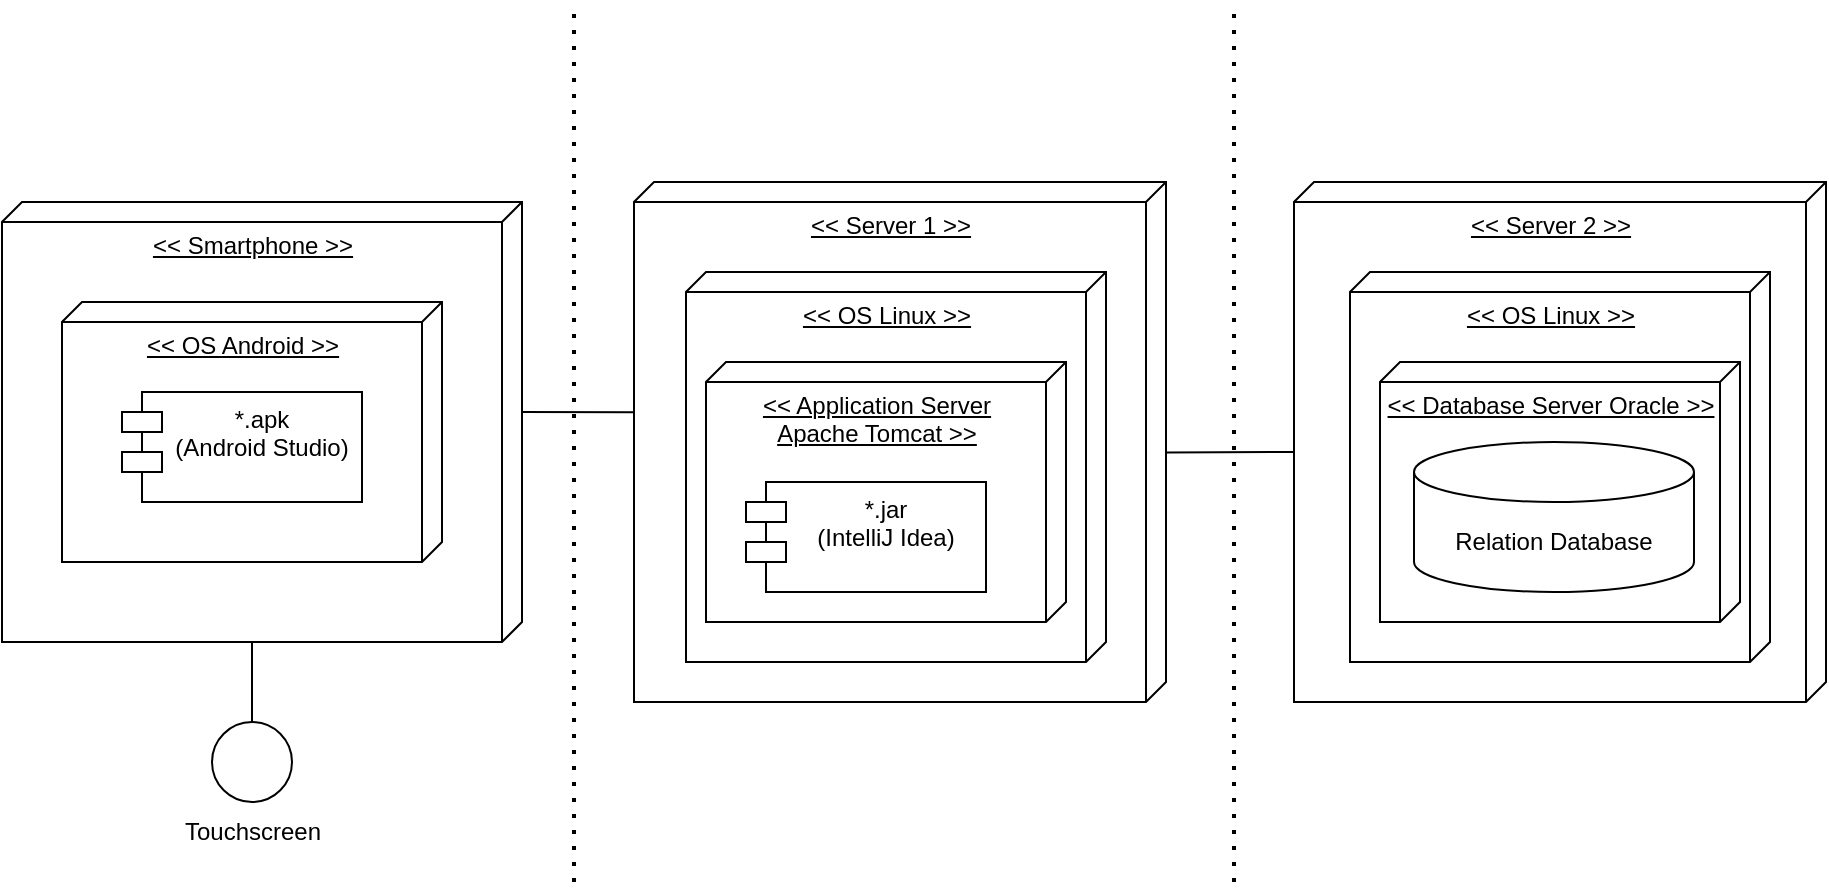 <mxfile version="20.4.0" type="github">
  <diagram id="Md0Owi_MNy8eLnDqGMcD" name="Страница 1">
    <mxGraphModel dx="1247" dy="711" grid="1" gridSize="10" guides="1" tooltips="1" connect="1" arrows="1" fold="1" page="1" pageScale="1" pageWidth="827" pageHeight="1169" math="0" shadow="0">
      <root>
        <mxCell id="0" />
        <mxCell id="1" parent="0" />
        <mxCell id="txCtJSXHk-9zI3M3y2x9-1" value="&amp;lt;&amp;lt; Smartphone &amp;gt;&amp;gt;" style="verticalAlign=top;align=center;spacingTop=8;spacingLeft=2;spacingRight=12;shape=cube;size=10;direction=south;fontStyle=4;html=1;" parent="1" vertex="1">
          <mxGeometry x="24" y="200" width="260" height="220" as="geometry" />
        </mxCell>
        <mxCell id="txCtJSXHk-9zI3M3y2x9-2" value="&amp;lt;&amp;lt; OS Android &amp;gt;&amp;gt;" style="verticalAlign=top;align=center;spacingTop=8;spacingLeft=2;spacingRight=12;shape=cube;size=10;direction=south;fontStyle=4;html=1;" parent="1" vertex="1">
          <mxGeometry x="54" y="250" width="190" height="130" as="geometry" />
        </mxCell>
        <mxCell id="txCtJSXHk-9zI3M3y2x9-3" value="*.apk&#xa;(Android Studio)" style="shape=module;align=left;spacingLeft=20;align=center;verticalAlign=top;" parent="1" vertex="1">
          <mxGeometry x="84" y="295" width="120" height="55" as="geometry" />
        </mxCell>
        <mxCell id="txCtJSXHk-9zI3M3y2x9-6" value="" style="endArrow=none;html=1;rounded=0;entryX=0;entryY=0;entryDx=220;entryDy=135;entryPerimeter=0;" parent="1" target="txCtJSXHk-9zI3M3y2x9-1" edge="1">
          <mxGeometry width="50" height="50" relative="1" as="geometry">
            <mxPoint x="149" y="460" as="sourcePoint" />
            <mxPoint x="154" y="480" as="targetPoint" />
          </mxGeometry>
        </mxCell>
        <mxCell id="txCtJSXHk-9zI3M3y2x9-7" value="" style="ellipse;whiteSpace=wrap;html=1;" parent="1" vertex="1">
          <mxGeometry x="129" y="460" width="40" height="40" as="geometry" />
        </mxCell>
        <mxCell id="txCtJSXHk-9zI3M3y2x9-8" value="Touchscreen" style="text;html=1;align=center;verticalAlign=middle;resizable=0;points=[];autosize=1;strokeColor=none;fillColor=none;" parent="1" vertex="1">
          <mxGeometry x="104" y="500" width="90" height="30" as="geometry" />
        </mxCell>
        <mxCell id="txCtJSXHk-9zI3M3y2x9-9" value="" style="endArrow=none;html=1;rounded=0;exitX=0;exitY=0;exitDx=105;exitDy=0;exitPerimeter=0;entryX=0.443;entryY=0.997;entryDx=0;entryDy=0;entryPerimeter=0;" parent="1" source="txCtJSXHk-9zI3M3y2x9-1" target="txCtJSXHk-9zI3M3y2x9-10" edge="1">
          <mxGeometry width="50" height="50" relative="1" as="geometry">
            <mxPoint x="454" y="280" as="sourcePoint" />
            <mxPoint x="334" y="305" as="targetPoint" />
          </mxGeometry>
        </mxCell>
        <mxCell id="txCtJSXHk-9zI3M3y2x9-10" value="&amp;lt;&amp;lt; Server 1 &amp;gt;&amp;gt;" style="verticalAlign=top;align=center;spacingTop=8;spacingLeft=2;spacingRight=12;shape=cube;size=10;direction=south;fontStyle=4;html=1;" parent="1" vertex="1">
          <mxGeometry x="340" y="190" width="266" height="260" as="geometry" />
        </mxCell>
        <mxCell id="txCtJSXHk-9zI3M3y2x9-11" value="&amp;lt;&amp;lt; OS Linux &amp;gt;&amp;gt;" style="verticalAlign=top;align=center;spacingTop=8;spacingLeft=2;spacingRight=12;shape=cube;size=10;direction=south;fontStyle=4;html=1;" parent="1" vertex="1">
          <mxGeometry x="366" y="235" width="210" height="195" as="geometry" />
        </mxCell>
        <mxCell id="txCtJSXHk-9zI3M3y2x9-14" value="&amp;lt;&amp;lt; Application Server &lt;br&gt;Apache Tomcat &amp;gt;&amp;gt;" style="verticalAlign=top;align=center;spacingTop=8;spacingLeft=2;spacingRight=12;shape=cube;size=10;direction=south;fontStyle=4;html=1;" parent="1" vertex="1">
          <mxGeometry x="376" y="280" width="180" height="130" as="geometry" />
        </mxCell>
        <mxCell id="txCtJSXHk-9zI3M3y2x9-13" value="*.jar&#xa;(IntelliJ Idea)" style="shape=module;align=left;spacingLeft=20;align=center;verticalAlign=top;" parent="1" vertex="1">
          <mxGeometry x="396" y="340" width="120" height="55" as="geometry" />
        </mxCell>
        <mxCell id="txCtJSXHk-9zI3M3y2x9-16" value="&amp;lt;&amp;lt; Server 2 &amp;gt;&amp;gt;" style="verticalAlign=top;align=center;spacingTop=8;spacingLeft=2;spacingRight=12;shape=cube;size=10;direction=south;fontStyle=4;html=1;" parent="1" vertex="1">
          <mxGeometry x="670" y="190" width="266" height="260" as="geometry" />
        </mxCell>
        <mxCell id="txCtJSXHk-9zI3M3y2x9-12" value="&amp;lt;&amp;lt; OS Linux &amp;gt;&amp;gt;" style="verticalAlign=top;align=center;spacingTop=8;spacingLeft=2;spacingRight=12;shape=cube;size=10;direction=south;fontStyle=4;html=1;" parent="1" vertex="1">
          <mxGeometry x="698" y="235" width="210" height="195" as="geometry" />
        </mxCell>
        <mxCell id="txCtJSXHk-9zI3M3y2x9-15" value="&amp;lt;&amp;lt; Database Server Oracle&amp;nbsp;&amp;gt;&amp;gt;" style="verticalAlign=top;align=center;spacingTop=8;spacingLeft=2;spacingRight=12;shape=cube;size=10;direction=south;fontStyle=4;html=1;" parent="1" vertex="1">
          <mxGeometry x="713" y="280" width="180" height="130" as="geometry" />
        </mxCell>
        <mxCell id="txCtJSXHk-9zI3M3y2x9-17" value="" style="endArrow=none;dashed=1;html=1;dashPattern=1 3;strokeWidth=2;rounded=0;" parent="1" edge="1">
          <mxGeometry width="50" height="50" relative="1" as="geometry">
            <mxPoint x="310" y="540" as="sourcePoint" />
            <mxPoint x="310" y="100" as="targetPoint" />
          </mxGeometry>
        </mxCell>
        <mxCell id="txCtJSXHk-9zI3M3y2x9-18" value="" style="endArrow=none;dashed=1;html=1;dashPattern=1 3;strokeWidth=2;rounded=0;" parent="1" edge="1">
          <mxGeometry width="50" height="50" relative="1" as="geometry">
            <mxPoint x="640" y="540" as="sourcePoint" />
            <mxPoint x="640" y="100" as="targetPoint" />
          </mxGeometry>
        </mxCell>
        <mxCell id="txCtJSXHk-9zI3M3y2x9-19" value="" style="endArrow=none;html=1;rounded=0;entryX=0;entryY=0;entryDx=135;entryDy=266;entryPerimeter=0;exitX=0.52;exitY=-0.001;exitDx=0;exitDy=0;exitPerimeter=0;" parent="1" source="txCtJSXHk-9zI3M3y2x9-10" target="txCtJSXHk-9zI3M3y2x9-16" edge="1">
          <mxGeometry width="50" height="50" relative="1" as="geometry">
            <mxPoint x="610" y="325" as="sourcePoint" />
            <mxPoint x="670" y="530" as="targetPoint" />
          </mxGeometry>
        </mxCell>
        <mxCell id="txCtJSXHk-9zI3M3y2x9-20" value="Relation Database" style="shape=cylinder3;whiteSpace=wrap;html=1;boundedLbl=1;backgroundOutline=1;size=15;" parent="1" vertex="1">
          <mxGeometry x="730" y="320" width="140" height="75" as="geometry" />
        </mxCell>
      </root>
    </mxGraphModel>
  </diagram>
</mxfile>
